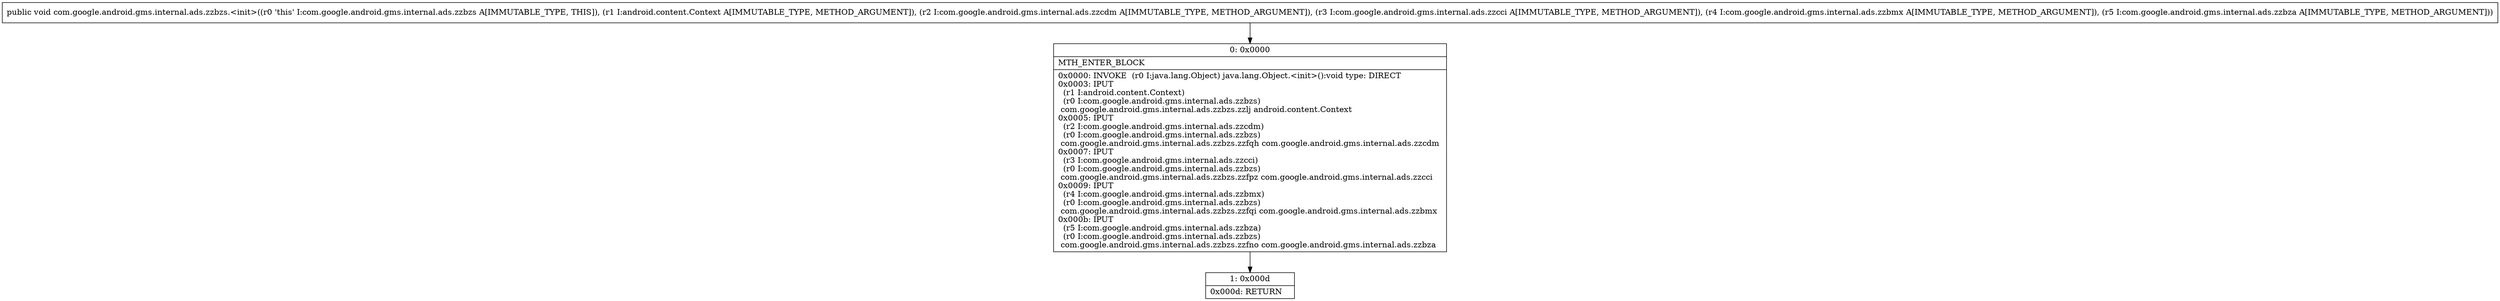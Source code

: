 digraph "CFG forcom.google.android.gms.internal.ads.zzbzs.\<init\>(Landroid\/content\/Context;Lcom\/google\/android\/gms\/internal\/ads\/zzcdm;Lcom\/google\/android\/gms\/internal\/ads\/zzcci;Lcom\/google\/android\/gms\/internal\/ads\/zzbmx;Lcom\/google\/android\/gms\/internal\/ads\/zzbza;)V" {
Node_0 [shape=record,label="{0\:\ 0x0000|MTH_ENTER_BLOCK\l|0x0000: INVOKE  (r0 I:java.lang.Object) java.lang.Object.\<init\>():void type: DIRECT \l0x0003: IPUT  \l  (r1 I:android.content.Context)\l  (r0 I:com.google.android.gms.internal.ads.zzbzs)\l com.google.android.gms.internal.ads.zzbzs.zzlj android.content.Context \l0x0005: IPUT  \l  (r2 I:com.google.android.gms.internal.ads.zzcdm)\l  (r0 I:com.google.android.gms.internal.ads.zzbzs)\l com.google.android.gms.internal.ads.zzbzs.zzfqh com.google.android.gms.internal.ads.zzcdm \l0x0007: IPUT  \l  (r3 I:com.google.android.gms.internal.ads.zzcci)\l  (r0 I:com.google.android.gms.internal.ads.zzbzs)\l com.google.android.gms.internal.ads.zzbzs.zzfpz com.google.android.gms.internal.ads.zzcci \l0x0009: IPUT  \l  (r4 I:com.google.android.gms.internal.ads.zzbmx)\l  (r0 I:com.google.android.gms.internal.ads.zzbzs)\l com.google.android.gms.internal.ads.zzbzs.zzfqi com.google.android.gms.internal.ads.zzbmx \l0x000b: IPUT  \l  (r5 I:com.google.android.gms.internal.ads.zzbza)\l  (r0 I:com.google.android.gms.internal.ads.zzbzs)\l com.google.android.gms.internal.ads.zzbzs.zzfno com.google.android.gms.internal.ads.zzbza \l}"];
Node_1 [shape=record,label="{1\:\ 0x000d|0x000d: RETURN   \l}"];
MethodNode[shape=record,label="{public void com.google.android.gms.internal.ads.zzbzs.\<init\>((r0 'this' I:com.google.android.gms.internal.ads.zzbzs A[IMMUTABLE_TYPE, THIS]), (r1 I:android.content.Context A[IMMUTABLE_TYPE, METHOD_ARGUMENT]), (r2 I:com.google.android.gms.internal.ads.zzcdm A[IMMUTABLE_TYPE, METHOD_ARGUMENT]), (r3 I:com.google.android.gms.internal.ads.zzcci A[IMMUTABLE_TYPE, METHOD_ARGUMENT]), (r4 I:com.google.android.gms.internal.ads.zzbmx A[IMMUTABLE_TYPE, METHOD_ARGUMENT]), (r5 I:com.google.android.gms.internal.ads.zzbza A[IMMUTABLE_TYPE, METHOD_ARGUMENT])) }"];
MethodNode -> Node_0;
Node_0 -> Node_1;
}

